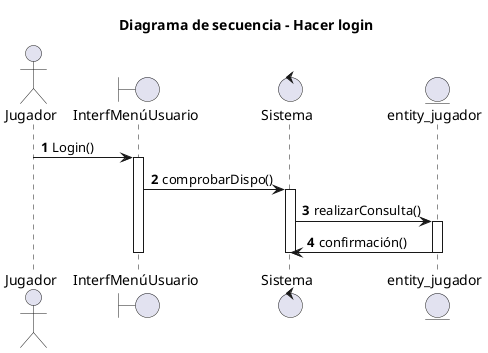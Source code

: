 @startuml
title Diagrama de secuencia - Hacer login
autonumber
actor Jugador
boundary InterfMenúUsuario
control Sistema
entity entity_jugador

Jugador -> InterfMenúUsuario : Login()
activate InterfMenúUsuario
InterfMenúUsuario -> Sistema : comprobarDispo()
activate Sistema
Sistema -> entity_jugador : realizarConsulta()
activate entity_jugador
entity_jugador -> Sistema : confirmación()
deactivate entity_jugador
deactivate Sistema
deactivate InterfMenúUsuario

@enduml